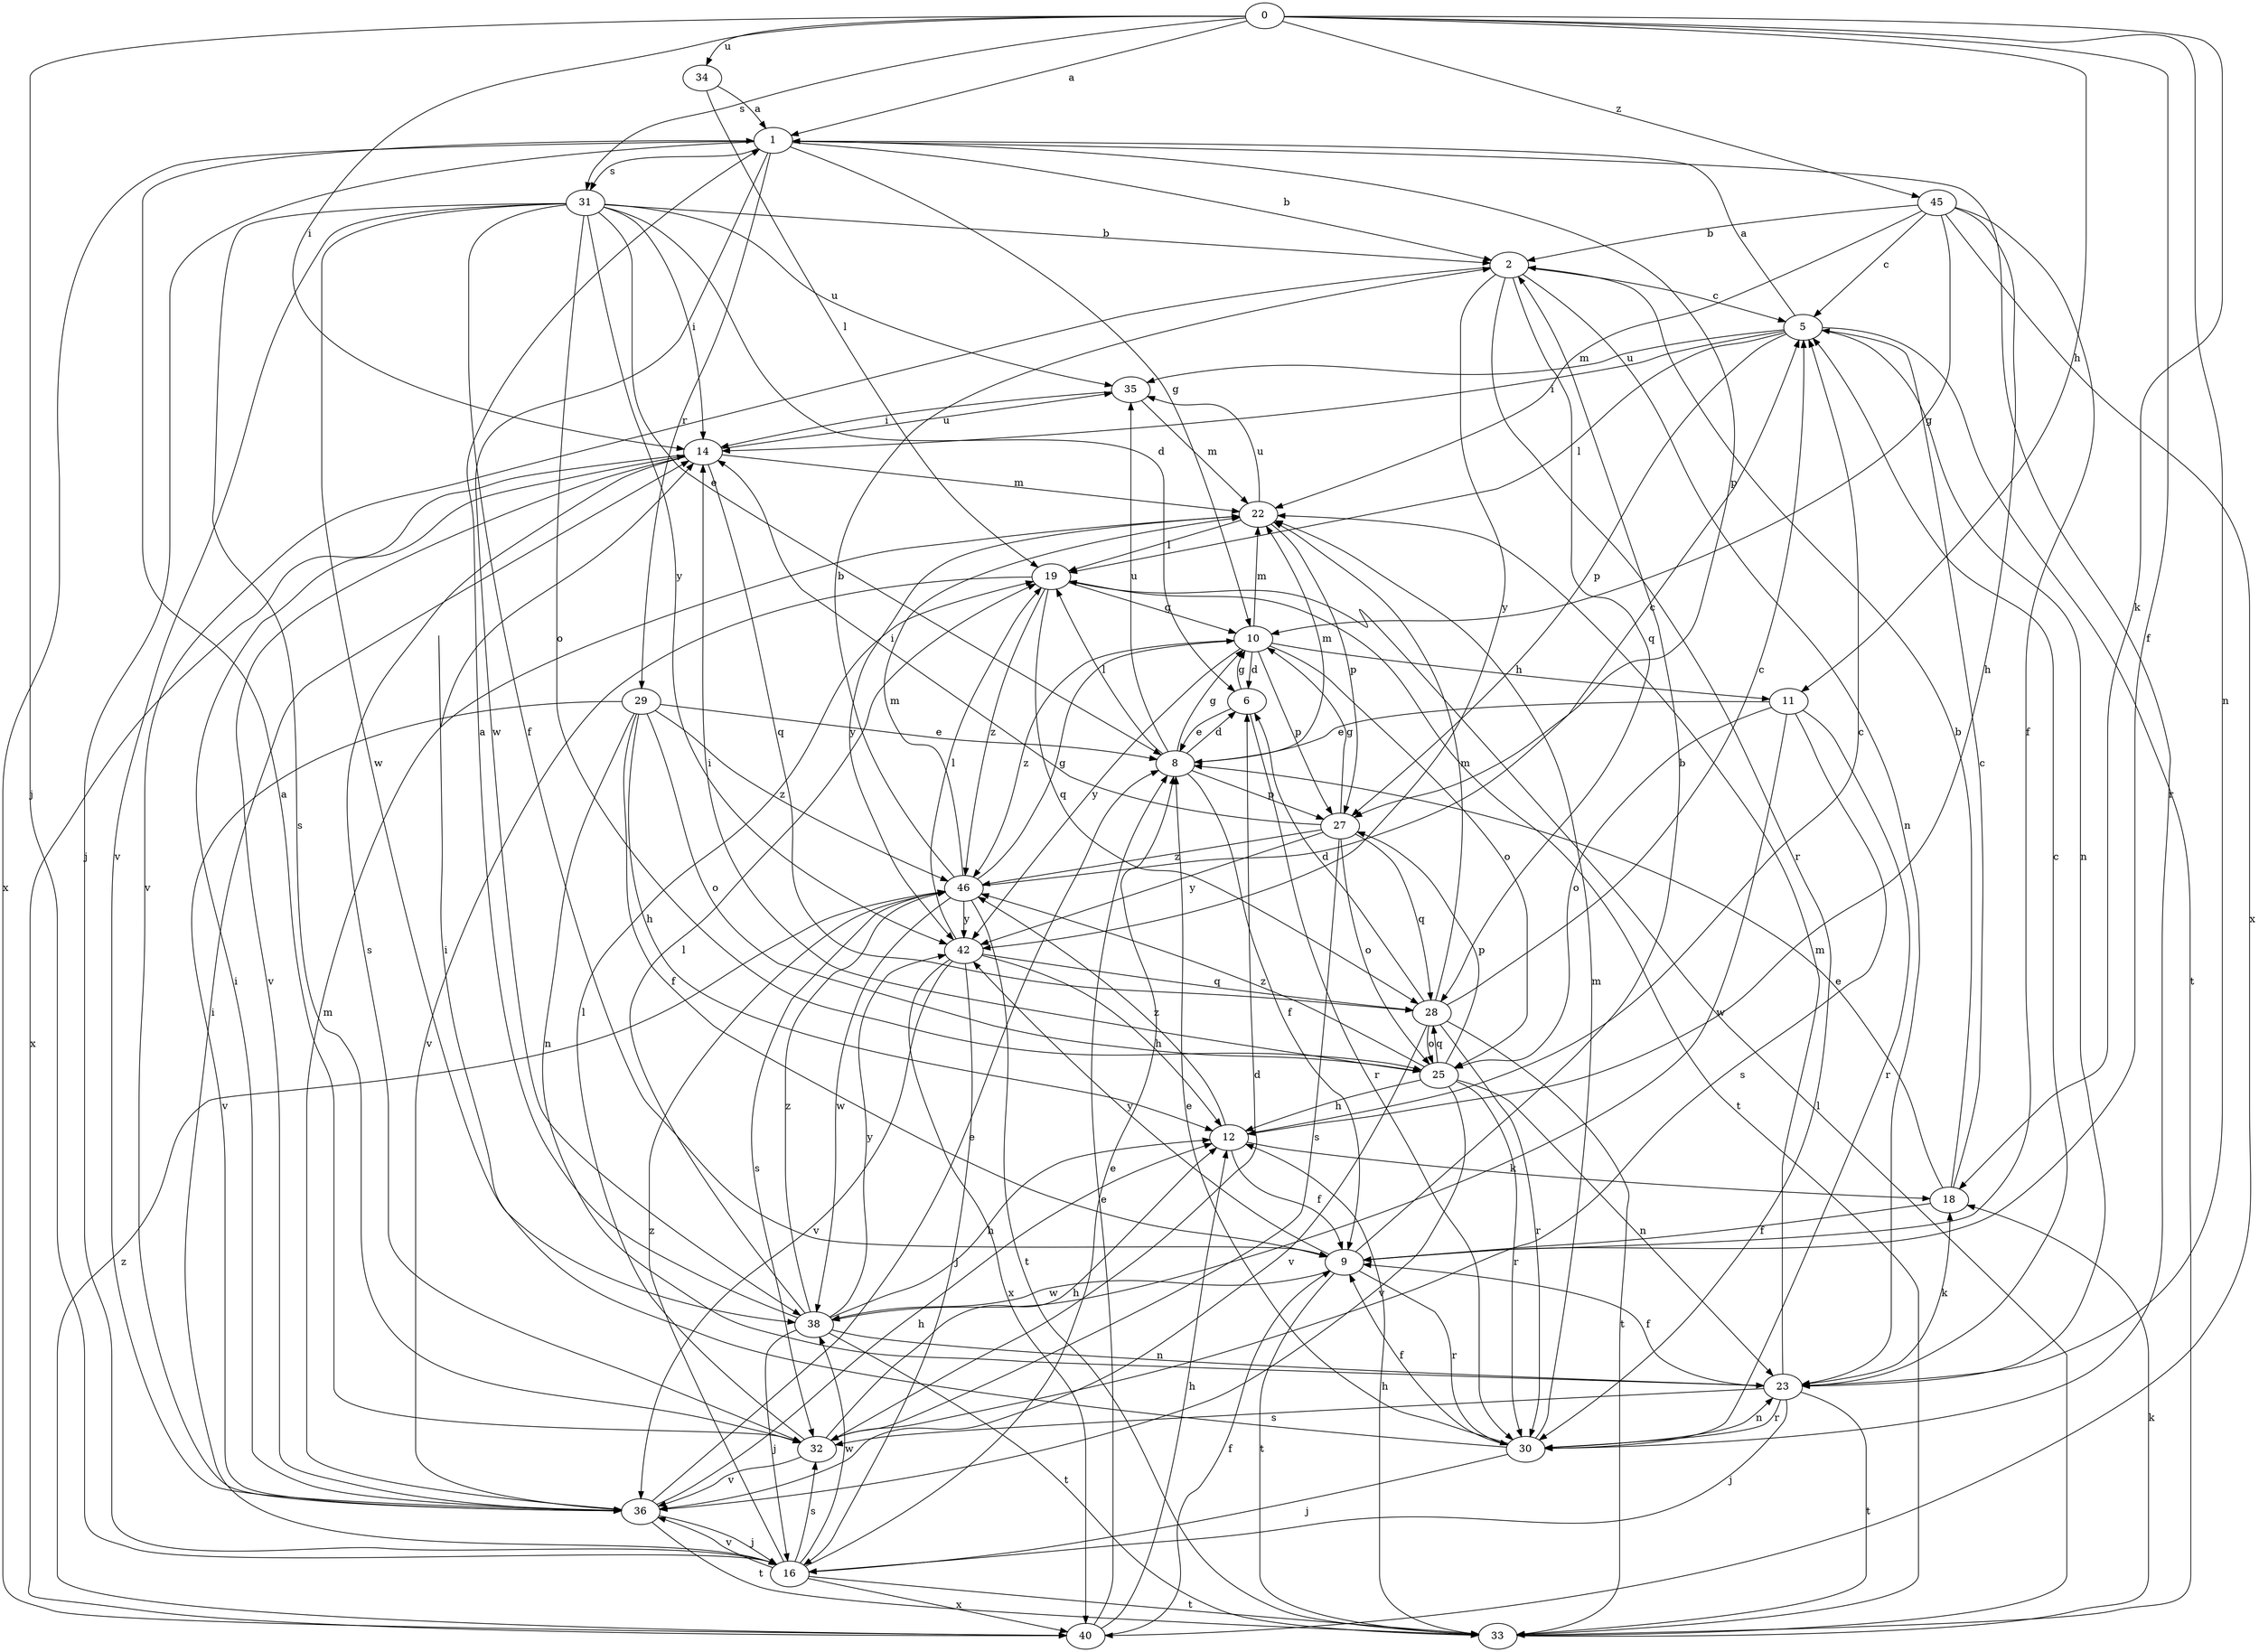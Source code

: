 strict digraph  {
0;
1;
2;
5;
6;
8;
9;
10;
11;
12;
14;
16;
18;
19;
22;
23;
25;
27;
28;
29;
30;
31;
32;
33;
34;
35;
36;
38;
40;
42;
45;
46;
0 -> 1  [label=a];
0 -> 9  [label=f];
0 -> 11  [label=h];
0 -> 14  [label=i];
0 -> 16  [label=j];
0 -> 18  [label=k];
0 -> 23  [label=n];
0 -> 31  [label=s];
0 -> 34  [label=u];
0 -> 45  [label=z];
1 -> 2  [label=b];
1 -> 10  [label=g];
1 -> 16  [label=j];
1 -> 27  [label=p];
1 -> 29  [label=r];
1 -> 30  [label=r];
1 -> 31  [label=s];
1 -> 38  [label=w];
1 -> 40  [label=x];
2 -> 5  [label=c];
2 -> 23  [label=n];
2 -> 28  [label=q];
2 -> 30  [label=r];
2 -> 36  [label=v];
2 -> 42  [label=y];
5 -> 1  [label=a];
5 -> 14  [label=i];
5 -> 19  [label=l];
5 -> 23  [label=n];
5 -> 27  [label=p];
5 -> 33  [label=t];
5 -> 35  [label=u];
6 -> 8  [label=e];
6 -> 10  [label=g];
6 -> 30  [label=r];
8 -> 6  [label=d];
8 -> 9  [label=f];
8 -> 10  [label=g];
8 -> 19  [label=l];
8 -> 22  [label=m];
8 -> 27  [label=p];
8 -> 35  [label=u];
9 -> 2  [label=b];
9 -> 30  [label=r];
9 -> 33  [label=t];
9 -> 38  [label=w];
9 -> 42  [label=y];
10 -> 6  [label=d];
10 -> 11  [label=h];
10 -> 22  [label=m];
10 -> 25  [label=o];
10 -> 27  [label=p];
10 -> 42  [label=y];
10 -> 46  [label=z];
11 -> 8  [label=e];
11 -> 25  [label=o];
11 -> 30  [label=r];
11 -> 32  [label=s];
11 -> 38  [label=w];
12 -> 5  [label=c];
12 -> 9  [label=f];
12 -> 18  [label=k];
12 -> 46  [label=z];
14 -> 22  [label=m];
14 -> 28  [label=q];
14 -> 32  [label=s];
14 -> 35  [label=u];
14 -> 36  [label=v];
14 -> 40  [label=x];
16 -> 8  [label=e];
16 -> 14  [label=i];
16 -> 32  [label=s];
16 -> 33  [label=t];
16 -> 36  [label=v];
16 -> 38  [label=w];
16 -> 40  [label=x];
16 -> 46  [label=z];
18 -> 2  [label=b];
18 -> 5  [label=c];
18 -> 8  [label=e];
18 -> 9  [label=f];
19 -> 10  [label=g];
19 -> 28  [label=q];
19 -> 33  [label=t];
19 -> 36  [label=v];
19 -> 46  [label=z];
22 -> 19  [label=l];
22 -> 27  [label=p];
22 -> 35  [label=u];
22 -> 42  [label=y];
23 -> 5  [label=c];
23 -> 9  [label=f];
23 -> 16  [label=j];
23 -> 18  [label=k];
23 -> 22  [label=m];
23 -> 30  [label=r];
23 -> 32  [label=s];
23 -> 33  [label=t];
25 -> 12  [label=h];
25 -> 14  [label=i];
25 -> 23  [label=n];
25 -> 27  [label=p];
25 -> 28  [label=q];
25 -> 30  [label=r];
25 -> 36  [label=v];
25 -> 46  [label=z];
27 -> 10  [label=g];
27 -> 14  [label=i];
27 -> 25  [label=o];
27 -> 28  [label=q];
27 -> 32  [label=s];
27 -> 42  [label=y];
27 -> 46  [label=z];
28 -> 5  [label=c];
28 -> 6  [label=d];
28 -> 22  [label=m];
28 -> 25  [label=o];
28 -> 30  [label=r];
28 -> 33  [label=t];
28 -> 36  [label=v];
29 -> 8  [label=e];
29 -> 9  [label=f];
29 -> 12  [label=h];
29 -> 23  [label=n];
29 -> 25  [label=o];
29 -> 36  [label=v];
29 -> 46  [label=z];
30 -> 8  [label=e];
30 -> 9  [label=f];
30 -> 14  [label=i];
30 -> 16  [label=j];
30 -> 22  [label=m];
30 -> 23  [label=n];
31 -> 2  [label=b];
31 -> 6  [label=d];
31 -> 8  [label=e];
31 -> 9  [label=f];
31 -> 14  [label=i];
31 -> 25  [label=o];
31 -> 32  [label=s];
31 -> 35  [label=u];
31 -> 36  [label=v];
31 -> 38  [label=w];
31 -> 42  [label=y];
32 -> 1  [label=a];
32 -> 6  [label=d];
32 -> 12  [label=h];
32 -> 19  [label=l];
32 -> 36  [label=v];
33 -> 12  [label=h];
33 -> 18  [label=k];
33 -> 19  [label=l];
34 -> 1  [label=a];
34 -> 19  [label=l];
35 -> 14  [label=i];
35 -> 22  [label=m];
36 -> 8  [label=e];
36 -> 12  [label=h];
36 -> 14  [label=i];
36 -> 16  [label=j];
36 -> 22  [label=m];
36 -> 33  [label=t];
38 -> 1  [label=a];
38 -> 12  [label=h];
38 -> 16  [label=j];
38 -> 19  [label=l];
38 -> 23  [label=n];
38 -> 33  [label=t];
38 -> 42  [label=y];
38 -> 46  [label=z];
40 -> 8  [label=e];
40 -> 9  [label=f];
40 -> 12  [label=h];
40 -> 46  [label=z];
42 -> 12  [label=h];
42 -> 16  [label=j];
42 -> 19  [label=l];
42 -> 28  [label=q];
42 -> 36  [label=v];
42 -> 40  [label=x];
45 -> 2  [label=b];
45 -> 5  [label=c];
45 -> 9  [label=f];
45 -> 10  [label=g];
45 -> 12  [label=h];
45 -> 22  [label=m];
45 -> 40  [label=x];
46 -> 2  [label=b];
46 -> 5  [label=c];
46 -> 10  [label=g];
46 -> 22  [label=m];
46 -> 32  [label=s];
46 -> 33  [label=t];
46 -> 38  [label=w];
46 -> 42  [label=y];
}
